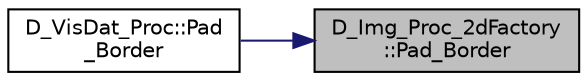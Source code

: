 digraph "D_Img_Proc_2dFactory::Pad_Border"
{
 // LATEX_PDF_SIZE
  edge [fontname="Helvetica",fontsize="10",labelfontname="Helvetica",labelfontsize="10"];
  node [fontname="Helvetica",fontsize="10",shape=record];
  rankdir="RL";
  Node1 [label="D_Img_Proc_2dFactory\l::Pad_Border",height=0.2,width=0.4,color="black", fillcolor="grey75", style="filled", fontcolor="black",tooltip=" "];
  Node1 -> Node2 [dir="back",color="midnightblue",fontsize="10",style="solid",fontname="Helvetica"];
  Node2 [label="D_VisDat_Proc::Pad\l_Border",height=0.2,width=0.4,color="black", fillcolor="white", style="filled",URL="$class_d___vis_dat___proc.html#aa0be1676821003605654d192f7135350",tooltip=" "];
}
